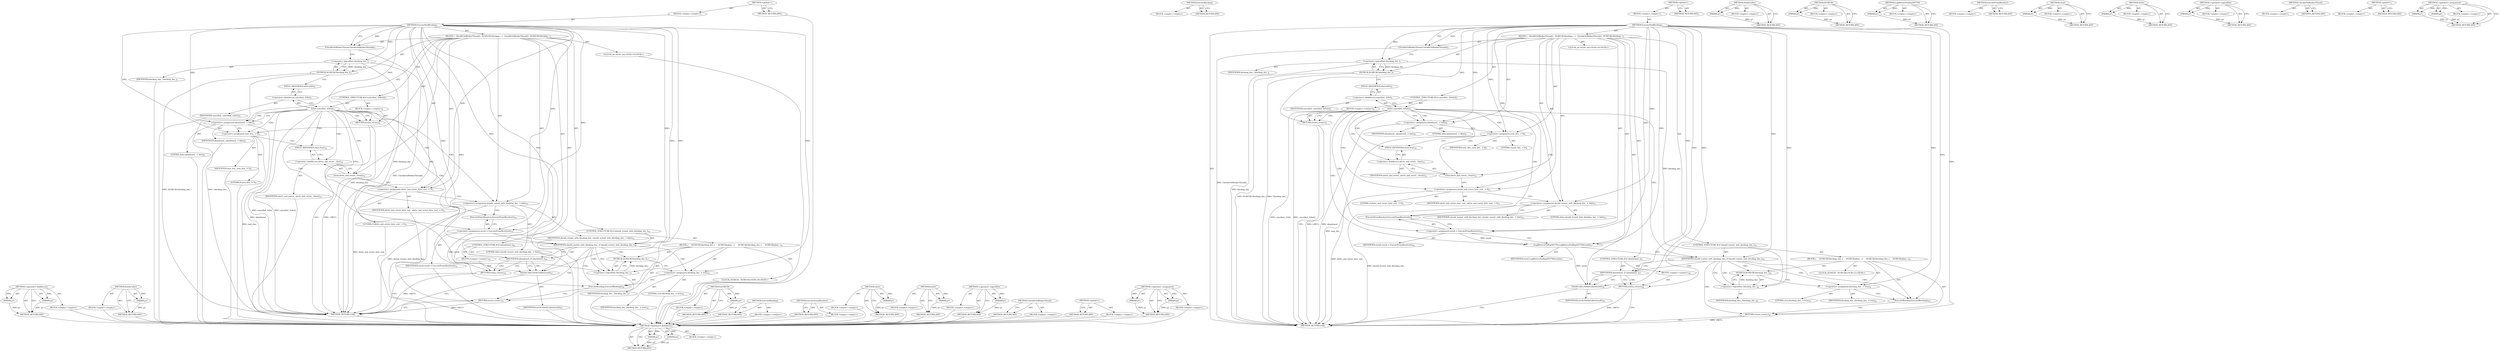 digraph "&lt;operator&gt;.assignment" {
vulnerable_95 [label=<(METHOD,&lt;operator&gt;.fieldAccess)>];
vulnerable_96 [label=<(PARAM,p1)>];
vulnerable_97 [label=<(PARAM,p2)>];
vulnerable_98 [label=<(BLOCK,&lt;empty&gt;,&lt;empty&gt;)>];
vulnerable_99 [label=<(METHOD_RETURN,ANY)>];
vulnerable_115 [label=<(METHOD,NotifyCaller)>];
vulnerable_116 [label=<(PARAM,p1)>];
vulnerable_117 [label=<(BLOCK,&lt;empty&gt;,&lt;empty&gt;)>];
vulnerable_118 [label=<(METHOD_RETURN,ANY)>];
vulnerable_6 [label=<(METHOD,&lt;global&gt;)<SUB>1</SUB>>];
vulnerable_7 [label=<(BLOCK,&lt;empty&gt;,&lt;empty&gt;)<SUB>1</SUB>>];
vulnerable_8 [label=<(METHOD,ExecuteNonBlocking)<SUB>1</SUB>>];
vulnerable_9 [label=<(BLOCK,{
  CheckIsOnWorkerThread();
  DCHECK(!blocking...,{
  CheckIsOnWorkerThread();
  DCHECK(!blocking...)<SUB>1</SUB>>];
vulnerable_10 [label=<(CheckIsOnWorkerThread,CheckIsOnWorkerThread())<SUB>2</SUB>>];
vulnerable_11 [label=<(DCHECK,DCHECK(!blocking_dns_))<SUB>3</SUB>>];
vulnerable_12 [label=<(&lt;operator&gt;.logicalNot,!blocking_dns_)<SUB>3</SUB>>];
vulnerable_13 [label=<(IDENTIFIER,blocking_dns_,!blocking_dns_)<SUB>3</SUB>>];
vulnerable_14 [label=<(CONTROL_STRUCTURE,IF,if (cancelled_.IsSet()))<SUB>5</SUB>>];
vulnerable_15 [label=<(IsSet,cancelled_.IsSet())<SUB>5</SUB>>];
vulnerable_16 [label=<(&lt;operator&gt;.fieldAccess,cancelled_.IsSet)<SUB>5</SUB>>];
vulnerable_17 [label=<(IDENTIFIER,cancelled_,cancelled_.IsSet())<SUB>5</SUB>>];
vulnerable_18 [label=<(FIELD_IDENTIFIER,IsSet,IsSet)<SUB>5</SUB>>];
vulnerable_19 [label=<(BLOCK,&lt;empty&gt;,&lt;empty&gt;)<SUB>6</SUB>>];
vulnerable_20 [label=<(RETURN,return;,return;)<SUB>6</SUB>>];
vulnerable_21 [label=<(&lt;operator&gt;.assignment,abandoned_ = false)<SUB>8</SUB>>];
vulnerable_22 [label=<(IDENTIFIER,abandoned_,abandoned_ = false)<SUB>8</SUB>>];
vulnerable_23 [label=<(LITERAL,false,abandoned_ = false)<SUB>8</SUB>>];
vulnerable_24 [label=<(&lt;operator&gt;.assignment,num_dns_ = 0)<SUB>9</SUB>>];
vulnerable_25 [label=<(IDENTIFIER,num_dns_,num_dns_ = 0)<SUB>9</SUB>>];
vulnerable_26 [label=<(LITERAL,0,num_dns_ = 0)<SUB>9</SUB>>];
vulnerable_27 [label=<(clear,alerts_and_errors_.clear())<SUB>10</SUB>>];
vulnerable_28 [label=<(&lt;operator&gt;.fieldAccess,alerts_and_errors_.clear)<SUB>10</SUB>>];
vulnerable_29 [label=<(IDENTIFIER,alerts_and_errors_,alerts_and_errors_.clear())<SUB>10</SUB>>];
vulnerable_30 [label=<(FIELD_IDENTIFIER,clear,clear)<SUB>10</SUB>>];
vulnerable_31 [label=<(&lt;operator&gt;.assignment,alerts_and_errors_byte_cost_ = 0)<SUB>11</SUB>>];
vulnerable_32 [label=<(IDENTIFIER,alerts_and_errors_byte_cost_,alerts_and_errors_byte_cost_ = 0)<SUB>11</SUB>>];
vulnerable_33 [label=<(LITERAL,0,alerts_and_errors_byte_cost_ = 0)<SUB>11</SUB>>];
vulnerable_34 [label=<(&lt;operator&gt;.assignment,should_restart_with_blocking_dns_ = false)<SUB>12</SUB>>];
vulnerable_35 [label=<(IDENTIFIER,should_restart_with_blocking_dns_,should_restart_with_blocking_dns_ = false)<SUB>12</SUB>>];
vulnerable_36 [label=<(LITERAL,false,should_restart_with_blocking_dns_ = false)<SUB>12</SUB>>];
vulnerable_37 [label="<(LOCAL,int result: int)<SUB>14</SUB>>"];
vulnerable_38 [label=<(&lt;operator&gt;.assignment,result = ExecuteProxyResolver())<SUB>14</SUB>>];
vulnerable_39 [label=<(IDENTIFIER,result,result = ExecuteProxyResolver())<SUB>14</SUB>>];
vulnerable_40 [label=<(ExecuteProxyResolver,ExecuteProxyResolver())<SUB>14</SUB>>];
vulnerable_41 [label=<(CONTROL_STRUCTURE,IF,if (should_restart_with_blocking_dns_))<SUB>16</SUB>>];
vulnerable_42 [label=<(IDENTIFIER,should_restart_with_blocking_dns_,if (should_restart_with_blocking_dns_))<SUB>16</SUB>>];
vulnerable_43 [label=<(BLOCK,{
     DCHECK(!blocking_dns_);
     DCHECK(aban...,{
     DCHECK(!blocking_dns_);
     DCHECK(aban...)<SUB>16</SUB>>];
vulnerable_44 [label=<(DCHECK,DCHECK(!blocking_dns_))<SUB>17</SUB>>];
vulnerable_45 [label=<(&lt;operator&gt;.logicalNot,!blocking_dns_)<SUB>17</SUB>>];
vulnerable_46 [label=<(IDENTIFIER,blocking_dns_,!blocking_dns_)<SUB>17</SUB>>];
vulnerable_47 [label="<(LOCAL,DCHECK : DCHECK)<SUB>18</SUB>>"];
vulnerable_48 [label=<(&lt;operator&gt;.assignment,blocking_dns_ = true)<SUB>19</SUB>>];
vulnerable_49 [label=<(IDENTIFIER,blocking_dns_,blocking_dns_ = true)<SUB>19</SUB>>];
vulnerable_50 [label=<(LITERAL,true,blocking_dns_ = true)<SUB>19</SUB>>];
vulnerable_51 [label=<(ExecuteBlocking,ExecuteBlocking())<SUB>20</SUB>>];
vulnerable_52 [label=<(RETURN,return;,return;)<SUB>21</SUB>>];
vulnerable_53 [label=<(CONTROL_STRUCTURE,IF,if (abandoned_))<SUB>24</SUB>>];
vulnerable_54 [label=<(IDENTIFIER,abandoned_,if (abandoned_))<SUB>24</SUB>>];
vulnerable_55 [label=<(BLOCK,&lt;empty&gt;,&lt;empty&gt;)<SUB>25</SUB>>];
vulnerable_56 [label=<(RETURN,return;,return;)<SUB>25</SUB>>];
vulnerable_57 [label=<(NotifyCaller,NotifyCaller(result))<SUB>27</SUB>>];
vulnerable_58 [label=<(IDENTIFIER,result,NotifyCaller(result))<SUB>27</SUB>>];
vulnerable_59 [label=<(METHOD_RETURN,void)<SUB>1</SUB>>];
vulnerable_61 [label=<(METHOD_RETURN,ANY)<SUB>1</SUB>>];
vulnerable_83 [label=<(METHOD,DCHECK)>];
vulnerable_84 [label=<(PARAM,p1)>];
vulnerable_85 [label=<(BLOCK,&lt;empty&gt;,&lt;empty&gt;)>];
vulnerable_86 [label=<(METHOD_RETURN,ANY)>];
vulnerable_112 [label=<(METHOD,ExecuteBlocking)>];
vulnerable_113 [label=<(BLOCK,&lt;empty&gt;,&lt;empty&gt;)>];
vulnerable_114 [label=<(METHOD_RETURN,ANY)>];
vulnerable_109 [label=<(METHOD,ExecuteProxyResolver)>];
vulnerable_110 [label=<(BLOCK,&lt;empty&gt;,&lt;empty&gt;)>];
vulnerable_111 [label=<(METHOD_RETURN,ANY)>];
vulnerable_105 [label=<(METHOD,clear)>];
vulnerable_106 [label=<(PARAM,p1)>];
vulnerable_107 [label=<(BLOCK,&lt;empty&gt;,&lt;empty&gt;)>];
vulnerable_108 [label=<(METHOD_RETURN,ANY)>];
vulnerable_91 [label=<(METHOD,IsSet)>];
vulnerable_92 [label=<(PARAM,p1)>];
vulnerable_93 [label=<(BLOCK,&lt;empty&gt;,&lt;empty&gt;)>];
vulnerable_94 [label=<(METHOD_RETURN,ANY)>];
vulnerable_87 [label=<(METHOD,&lt;operator&gt;.logicalNot)>];
vulnerable_88 [label=<(PARAM,p1)>];
vulnerable_89 [label=<(BLOCK,&lt;empty&gt;,&lt;empty&gt;)>];
vulnerable_90 [label=<(METHOD_RETURN,ANY)>];
vulnerable_80 [label=<(METHOD,CheckIsOnWorkerThread)>];
vulnerable_81 [label=<(BLOCK,&lt;empty&gt;,&lt;empty&gt;)>];
vulnerable_82 [label=<(METHOD_RETURN,ANY)>];
vulnerable_74 [label=<(METHOD,&lt;global&gt;)<SUB>1</SUB>>];
vulnerable_75 [label=<(BLOCK,&lt;empty&gt;,&lt;empty&gt;)>];
vulnerable_76 [label=<(METHOD_RETURN,ANY)>];
vulnerable_100 [label=<(METHOD,&lt;operator&gt;.assignment)>];
vulnerable_101 [label=<(PARAM,p1)>];
vulnerable_102 [label=<(PARAM,p2)>];
vulnerable_103 [label=<(BLOCK,&lt;empty&gt;,&lt;empty&gt;)>];
vulnerable_104 [label=<(METHOD_RETURN,ANY)>];
fixed_97 [label=<(METHOD,&lt;operator&gt;.fieldAccess)>];
fixed_98 [label=<(PARAM,p1)>];
fixed_99 [label=<(PARAM,p2)>];
fixed_100 [label=<(BLOCK,&lt;empty&gt;,&lt;empty&gt;)>];
fixed_101 [label=<(METHOD_RETURN,ANY)>];
fixed_118 [label=<(METHOD,ExecuteBlocking)>];
fixed_119 [label=<(BLOCK,&lt;empty&gt;,&lt;empty&gt;)>];
fixed_120 [label=<(METHOD_RETURN,ANY)>];
fixed_6 [label=<(METHOD,&lt;global&gt;)<SUB>1</SUB>>];
fixed_7 [label=<(BLOCK,&lt;empty&gt;,&lt;empty&gt;)<SUB>1</SUB>>];
fixed_8 [label=<(METHOD,ExecuteNonBlocking)<SUB>1</SUB>>];
fixed_9 [label=<(BLOCK,{
  CheckIsOnWorkerThread();
  DCHECK(!blocking...,{
  CheckIsOnWorkerThread();
  DCHECK(!blocking...)<SUB>1</SUB>>];
fixed_10 [label=<(CheckIsOnWorkerThread,CheckIsOnWorkerThread())<SUB>2</SUB>>];
fixed_11 [label=<(DCHECK,DCHECK(!blocking_dns_))<SUB>3</SUB>>];
fixed_12 [label=<(&lt;operator&gt;.logicalNot,!blocking_dns_)<SUB>3</SUB>>];
fixed_13 [label=<(IDENTIFIER,blocking_dns_,!blocking_dns_)<SUB>3</SUB>>];
fixed_14 [label=<(CONTROL_STRUCTURE,IF,if (cancelled_.IsSet()))<SUB>5</SUB>>];
fixed_15 [label=<(IsSet,cancelled_.IsSet())<SUB>5</SUB>>];
fixed_16 [label=<(&lt;operator&gt;.fieldAccess,cancelled_.IsSet)<SUB>5</SUB>>];
fixed_17 [label=<(IDENTIFIER,cancelled_,cancelled_.IsSet())<SUB>5</SUB>>];
fixed_18 [label=<(FIELD_IDENTIFIER,IsSet,IsSet)<SUB>5</SUB>>];
fixed_19 [label=<(BLOCK,&lt;empty&gt;,&lt;empty&gt;)<SUB>6</SUB>>];
fixed_20 [label=<(RETURN,return;,return;)<SUB>6</SUB>>];
fixed_21 [label=<(&lt;operator&gt;.assignment,abandoned_ = false)<SUB>8</SUB>>];
fixed_22 [label=<(IDENTIFIER,abandoned_,abandoned_ = false)<SUB>8</SUB>>];
fixed_23 [label=<(LITERAL,false,abandoned_ = false)<SUB>8</SUB>>];
fixed_24 [label=<(&lt;operator&gt;.assignment,num_dns_ = 0)<SUB>9</SUB>>];
fixed_25 [label=<(IDENTIFIER,num_dns_,num_dns_ = 0)<SUB>9</SUB>>];
fixed_26 [label=<(LITERAL,0,num_dns_ = 0)<SUB>9</SUB>>];
fixed_27 [label=<(clear,alerts_and_errors_.clear())<SUB>10</SUB>>];
fixed_28 [label=<(&lt;operator&gt;.fieldAccess,alerts_and_errors_.clear)<SUB>10</SUB>>];
fixed_29 [label=<(IDENTIFIER,alerts_and_errors_,alerts_and_errors_.clear())<SUB>10</SUB>>];
fixed_30 [label=<(FIELD_IDENTIFIER,clear,clear)<SUB>10</SUB>>];
fixed_31 [label=<(&lt;operator&gt;.assignment,alerts_and_errors_byte_cost_ = 0)<SUB>11</SUB>>];
fixed_32 [label=<(IDENTIFIER,alerts_and_errors_byte_cost_,alerts_and_errors_byte_cost_ = 0)<SUB>11</SUB>>];
fixed_33 [label=<(LITERAL,0,alerts_and_errors_byte_cost_ = 0)<SUB>11</SUB>>];
fixed_34 [label=<(&lt;operator&gt;.assignment,should_restart_with_blocking_dns_ = false)<SUB>12</SUB>>];
fixed_35 [label=<(IDENTIFIER,should_restart_with_blocking_dns_,should_restart_with_blocking_dns_ = false)<SUB>12</SUB>>];
fixed_36 [label=<(LITERAL,false,should_restart_with_blocking_dns_ = false)<SUB>12</SUB>>];
fixed_37 [label="<(LOCAL,int result: int)<SUB>14</SUB>>"];
fixed_38 [label=<(&lt;operator&gt;.assignment,result = ExecuteProxyResolver())<SUB>14</SUB>>];
fixed_39 [label=<(IDENTIFIER,result,result = ExecuteProxyResolver())<SUB>14</SUB>>];
fixed_40 [label=<(ExecuteProxyResolver,ExecuteProxyResolver())<SUB>14</SUB>>];
fixed_41 [label=<(LogMetricsForBug593759,LogMetricsForBug593759(result))<SUB>17</SUB>>];
fixed_42 [label=<(IDENTIFIER,result,LogMetricsForBug593759(result))<SUB>17</SUB>>];
fixed_43 [label=<(CONTROL_STRUCTURE,IF,if (should_restart_with_blocking_dns_))<SUB>19</SUB>>];
fixed_44 [label=<(IDENTIFIER,should_restart_with_blocking_dns_,if (should_restart_with_blocking_dns_))<SUB>19</SUB>>];
fixed_45 [label=<(BLOCK,{
     DCHECK(!blocking_dns_);
     DCHECK(aban...,{
     DCHECK(!blocking_dns_);
     DCHECK(aban...)<SUB>19</SUB>>];
fixed_46 [label=<(DCHECK,DCHECK(!blocking_dns_))<SUB>20</SUB>>];
fixed_47 [label=<(&lt;operator&gt;.logicalNot,!blocking_dns_)<SUB>20</SUB>>];
fixed_48 [label=<(IDENTIFIER,blocking_dns_,!blocking_dns_)<SUB>20</SUB>>];
fixed_49 [label="<(LOCAL,DCHECK : DCHECK)<SUB>21</SUB>>"];
fixed_50 [label=<(&lt;operator&gt;.assignment,blocking_dns_ = true)<SUB>22</SUB>>];
fixed_51 [label=<(IDENTIFIER,blocking_dns_,blocking_dns_ = true)<SUB>22</SUB>>];
fixed_52 [label=<(LITERAL,true,blocking_dns_ = true)<SUB>22</SUB>>];
fixed_53 [label=<(ExecuteBlocking,ExecuteBlocking())<SUB>23</SUB>>];
fixed_54 [label=<(RETURN,return;,return;)<SUB>24</SUB>>];
fixed_55 [label=<(CONTROL_STRUCTURE,IF,if (abandoned_))<SUB>27</SUB>>];
fixed_56 [label=<(IDENTIFIER,abandoned_,if (abandoned_))<SUB>27</SUB>>];
fixed_57 [label=<(BLOCK,&lt;empty&gt;,&lt;empty&gt;)<SUB>28</SUB>>];
fixed_58 [label=<(RETURN,return;,return;)<SUB>28</SUB>>];
fixed_59 [label=<(NotifyCaller,NotifyCaller(result))<SUB>30</SUB>>];
fixed_60 [label=<(IDENTIFIER,result,NotifyCaller(result))<SUB>30</SUB>>];
fixed_61 [label=<(METHOD_RETURN,void)<SUB>1</SUB>>];
fixed_63 [label=<(METHOD_RETURN,ANY)<SUB>1</SUB>>];
fixed_121 [label=<(METHOD,NotifyCaller)>];
fixed_122 [label=<(PARAM,p1)>];
fixed_123 [label=<(BLOCK,&lt;empty&gt;,&lt;empty&gt;)>];
fixed_124 [label=<(METHOD_RETURN,ANY)>];
fixed_85 [label=<(METHOD,DCHECK)>];
fixed_86 [label=<(PARAM,p1)>];
fixed_87 [label=<(BLOCK,&lt;empty&gt;,&lt;empty&gt;)>];
fixed_88 [label=<(METHOD_RETURN,ANY)>];
fixed_114 [label=<(METHOD,LogMetricsForBug593759)>];
fixed_115 [label=<(PARAM,p1)>];
fixed_116 [label=<(BLOCK,&lt;empty&gt;,&lt;empty&gt;)>];
fixed_117 [label=<(METHOD_RETURN,ANY)>];
fixed_111 [label=<(METHOD,ExecuteProxyResolver)>];
fixed_112 [label=<(BLOCK,&lt;empty&gt;,&lt;empty&gt;)>];
fixed_113 [label=<(METHOD_RETURN,ANY)>];
fixed_107 [label=<(METHOD,clear)>];
fixed_108 [label=<(PARAM,p1)>];
fixed_109 [label=<(BLOCK,&lt;empty&gt;,&lt;empty&gt;)>];
fixed_110 [label=<(METHOD_RETURN,ANY)>];
fixed_93 [label=<(METHOD,IsSet)>];
fixed_94 [label=<(PARAM,p1)>];
fixed_95 [label=<(BLOCK,&lt;empty&gt;,&lt;empty&gt;)>];
fixed_96 [label=<(METHOD_RETURN,ANY)>];
fixed_89 [label=<(METHOD,&lt;operator&gt;.logicalNot)>];
fixed_90 [label=<(PARAM,p1)>];
fixed_91 [label=<(BLOCK,&lt;empty&gt;,&lt;empty&gt;)>];
fixed_92 [label=<(METHOD_RETURN,ANY)>];
fixed_82 [label=<(METHOD,CheckIsOnWorkerThread)>];
fixed_83 [label=<(BLOCK,&lt;empty&gt;,&lt;empty&gt;)>];
fixed_84 [label=<(METHOD_RETURN,ANY)>];
fixed_76 [label=<(METHOD,&lt;global&gt;)<SUB>1</SUB>>];
fixed_77 [label=<(BLOCK,&lt;empty&gt;,&lt;empty&gt;)>];
fixed_78 [label=<(METHOD_RETURN,ANY)>];
fixed_102 [label=<(METHOD,&lt;operator&gt;.assignment)>];
fixed_103 [label=<(PARAM,p1)>];
fixed_104 [label=<(PARAM,p2)>];
fixed_105 [label=<(BLOCK,&lt;empty&gt;,&lt;empty&gt;)>];
fixed_106 [label=<(METHOD_RETURN,ANY)>];
vulnerable_95 -> vulnerable_96  [key=0, label="AST: "];
vulnerable_95 -> vulnerable_96  [key=1, label="DDG: "];
vulnerable_95 -> vulnerable_98  [key=0, label="AST: "];
vulnerable_95 -> vulnerable_97  [key=0, label="AST: "];
vulnerable_95 -> vulnerable_97  [key=1, label="DDG: "];
vulnerable_95 -> vulnerable_99  [key=0, label="AST: "];
vulnerable_95 -> vulnerable_99  [key=1, label="CFG: "];
vulnerable_96 -> vulnerable_99  [key=0, label="DDG: p1"];
vulnerable_97 -> vulnerable_99  [key=0, label="DDG: p2"];
vulnerable_98 -> fixed_97  [key=0];
vulnerable_99 -> fixed_97  [key=0];
vulnerable_115 -> vulnerable_116  [key=0, label="AST: "];
vulnerable_115 -> vulnerable_116  [key=1, label="DDG: "];
vulnerable_115 -> vulnerable_117  [key=0, label="AST: "];
vulnerable_115 -> vulnerable_118  [key=0, label="AST: "];
vulnerable_115 -> vulnerable_118  [key=1, label="CFG: "];
vulnerable_116 -> vulnerable_118  [key=0, label="DDG: p1"];
vulnerable_117 -> fixed_97  [key=0];
vulnerable_118 -> fixed_97  [key=0];
vulnerable_6 -> vulnerable_7  [key=0, label="AST: "];
vulnerable_6 -> vulnerable_61  [key=0, label="AST: "];
vulnerable_6 -> vulnerable_61  [key=1, label="CFG: "];
vulnerable_7 -> vulnerable_8  [key=0, label="AST: "];
vulnerable_8 -> vulnerable_9  [key=0, label="AST: "];
vulnerable_8 -> vulnerable_59  [key=0, label="AST: "];
vulnerable_8 -> vulnerable_10  [key=0, label="CFG: "];
vulnerable_8 -> vulnerable_10  [key=1, label="DDG: "];
vulnerable_8 -> vulnerable_21  [key=0, label="DDG: "];
vulnerable_8 -> vulnerable_24  [key=0, label="DDG: "];
vulnerable_8 -> vulnerable_31  [key=0, label="DDG: "];
vulnerable_8 -> vulnerable_34  [key=0, label="DDG: "];
vulnerable_8 -> vulnerable_38  [key=0, label="DDG: "];
vulnerable_8 -> vulnerable_42  [key=0, label="DDG: "];
vulnerable_8 -> vulnerable_54  [key=0, label="DDG: "];
vulnerable_8 -> vulnerable_57  [key=0, label="DDG: "];
vulnerable_8 -> vulnerable_12  [key=0, label="DDG: "];
vulnerable_8 -> vulnerable_20  [key=0, label="DDG: "];
vulnerable_8 -> vulnerable_48  [key=0, label="DDG: "];
vulnerable_8 -> vulnerable_51  [key=0, label="DDG: "];
vulnerable_8 -> vulnerable_52  [key=0, label="DDG: "];
vulnerable_8 -> vulnerable_56  [key=0, label="DDG: "];
vulnerable_8 -> vulnerable_45  [key=0, label="DDG: "];
vulnerable_9 -> vulnerable_10  [key=0, label="AST: "];
vulnerable_9 -> vulnerable_11  [key=0, label="AST: "];
vulnerable_9 -> vulnerable_14  [key=0, label="AST: "];
vulnerable_9 -> vulnerable_21  [key=0, label="AST: "];
vulnerable_9 -> vulnerable_24  [key=0, label="AST: "];
vulnerable_9 -> vulnerable_27  [key=0, label="AST: "];
vulnerable_9 -> vulnerable_31  [key=0, label="AST: "];
vulnerable_9 -> vulnerable_34  [key=0, label="AST: "];
vulnerable_9 -> vulnerable_37  [key=0, label="AST: "];
vulnerable_9 -> vulnerable_38  [key=0, label="AST: "];
vulnerable_9 -> vulnerable_41  [key=0, label="AST: "];
vulnerable_9 -> vulnerable_53  [key=0, label="AST: "];
vulnerable_9 -> vulnerable_57  [key=0, label="AST: "];
vulnerable_10 -> vulnerable_12  [key=0, label="CFG: "];
vulnerable_10 -> vulnerable_59  [key=0, label="DDG: CheckIsOnWorkerThread()"];
vulnerable_11 -> vulnerable_12  [key=0, label="AST: "];
vulnerable_11 -> vulnerable_18  [key=0, label="CFG: "];
vulnerable_11 -> vulnerable_59  [key=0, label="DDG: !blocking_dns_"];
vulnerable_11 -> vulnerable_59  [key=1, label="DDG: DCHECK(!blocking_dns_)"];
vulnerable_12 -> vulnerable_13  [key=0, label="AST: "];
vulnerable_12 -> vulnerable_11  [key=0, label="CFG: "];
vulnerable_12 -> vulnerable_11  [key=1, label="DDG: blocking_dns_"];
vulnerable_12 -> vulnerable_59  [key=0, label="DDG: blocking_dns_"];
vulnerable_12 -> vulnerable_45  [key=0, label="DDG: blocking_dns_"];
vulnerable_13 -> fixed_97  [key=0];
vulnerable_14 -> vulnerable_15  [key=0, label="AST: "];
vulnerable_14 -> vulnerable_19  [key=0, label="AST: "];
vulnerable_15 -> vulnerable_16  [key=0, label="AST: "];
vulnerable_15 -> vulnerable_20  [key=0, label="CFG: "];
vulnerable_15 -> vulnerable_20  [key=1, label="CDG: "];
vulnerable_15 -> vulnerable_21  [key=0, label="CFG: "];
vulnerable_15 -> vulnerable_21  [key=1, label="CDG: "];
vulnerable_15 -> vulnerable_59  [key=0, label="DDG: cancelled_.IsSet"];
vulnerable_15 -> vulnerable_59  [key=1, label="DDG: cancelled_.IsSet()"];
vulnerable_15 -> vulnerable_24  [key=0, label="CDG: "];
vulnerable_15 -> vulnerable_30  [key=0, label="CDG: "];
vulnerable_15 -> vulnerable_34  [key=0, label="CDG: "];
vulnerable_15 -> vulnerable_42  [key=0, label="CDG: "];
vulnerable_15 -> vulnerable_28  [key=0, label="CDG: "];
vulnerable_15 -> vulnerable_38  [key=0, label="CDG: "];
vulnerable_15 -> vulnerable_27  [key=0, label="CDG: "];
vulnerable_15 -> vulnerable_40  [key=0, label="CDG: "];
vulnerable_15 -> vulnerable_31  [key=0, label="CDG: "];
vulnerable_16 -> vulnerable_17  [key=0, label="AST: "];
vulnerable_16 -> vulnerable_18  [key=0, label="AST: "];
vulnerable_16 -> vulnerable_15  [key=0, label="CFG: "];
vulnerable_17 -> fixed_97  [key=0];
vulnerable_18 -> vulnerable_16  [key=0, label="CFG: "];
vulnerable_19 -> vulnerable_20  [key=0, label="AST: "];
vulnerable_20 -> vulnerable_59  [key=0, label="CFG: "];
vulnerable_20 -> vulnerable_59  [key=1, label="DDG: &lt;RET&gt;"];
vulnerable_21 -> vulnerable_22  [key=0, label="AST: "];
vulnerable_21 -> vulnerable_23  [key=0, label="AST: "];
vulnerable_21 -> vulnerable_24  [key=0, label="CFG: "];
vulnerable_21 -> vulnerable_59  [key=0, label="DDG: abandoned_"];
vulnerable_22 -> fixed_97  [key=0];
vulnerable_23 -> fixed_97  [key=0];
vulnerable_24 -> vulnerable_25  [key=0, label="AST: "];
vulnerable_24 -> vulnerable_26  [key=0, label="AST: "];
vulnerable_24 -> vulnerable_30  [key=0, label="CFG: "];
vulnerable_24 -> vulnerable_59  [key=0, label="DDG: num_dns_"];
vulnerable_25 -> fixed_97  [key=0];
vulnerable_26 -> fixed_97  [key=0];
vulnerable_27 -> vulnerable_28  [key=0, label="AST: "];
vulnerable_27 -> vulnerable_31  [key=0, label="CFG: "];
vulnerable_28 -> vulnerable_29  [key=0, label="AST: "];
vulnerable_28 -> vulnerable_30  [key=0, label="AST: "];
vulnerable_28 -> vulnerable_27  [key=0, label="CFG: "];
vulnerable_29 -> fixed_97  [key=0];
vulnerable_30 -> vulnerable_28  [key=0, label="CFG: "];
vulnerable_31 -> vulnerable_32  [key=0, label="AST: "];
vulnerable_31 -> vulnerable_33  [key=0, label="AST: "];
vulnerable_31 -> vulnerable_34  [key=0, label="CFG: "];
vulnerable_31 -> vulnerable_59  [key=0, label="DDG: alerts_and_errors_byte_cost_"];
vulnerable_32 -> fixed_97  [key=0];
vulnerable_33 -> fixed_97  [key=0];
vulnerable_34 -> vulnerable_35  [key=0, label="AST: "];
vulnerable_34 -> vulnerable_36  [key=0, label="AST: "];
vulnerable_34 -> vulnerable_40  [key=0, label="CFG: "];
vulnerable_34 -> vulnerable_59  [key=0, label="DDG: should_restart_with_blocking_dns_"];
vulnerable_35 -> fixed_97  [key=0];
vulnerable_36 -> fixed_97  [key=0];
vulnerable_37 -> fixed_97  [key=0];
vulnerable_38 -> vulnerable_39  [key=0, label="AST: "];
vulnerable_38 -> vulnerable_40  [key=0, label="AST: "];
vulnerable_38 -> vulnerable_42  [key=0, label="CFG: "];
vulnerable_38 -> vulnerable_57  [key=0, label="DDG: result"];
vulnerable_39 -> fixed_97  [key=0];
vulnerable_40 -> vulnerable_38  [key=0, label="CFG: "];
vulnerable_41 -> vulnerable_42  [key=0, label="AST: "];
vulnerable_41 -> vulnerable_43  [key=0, label="AST: "];
vulnerable_42 -> vulnerable_54  [key=0, label="CFG: "];
vulnerable_42 -> vulnerable_54  [key=1, label="CDG: "];
vulnerable_42 -> vulnerable_45  [key=0, label="CFG: "];
vulnerable_42 -> vulnerable_45  [key=1, label="CDG: "];
vulnerable_42 -> vulnerable_48  [key=0, label="CDG: "];
vulnerable_42 -> vulnerable_51  [key=0, label="CDG: "];
vulnerable_42 -> vulnerable_52  [key=0, label="CDG: "];
vulnerable_42 -> vulnerable_44  [key=0, label="CDG: "];
vulnerable_43 -> vulnerable_44  [key=0, label="AST: "];
vulnerable_43 -> vulnerable_47  [key=0, label="AST: "];
vulnerable_43 -> vulnerable_48  [key=0, label="AST: "];
vulnerable_43 -> vulnerable_51  [key=0, label="AST: "];
vulnerable_43 -> vulnerable_52  [key=0, label="AST: "];
vulnerable_44 -> vulnerable_45  [key=0, label="AST: "];
vulnerable_44 -> vulnerable_48  [key=0, label="CFG: "];
vulnerable_45 -> vulnerable_46  [key=0, label="AST: "];
vulnerable_45 -> vulnerable_44  [key=0, label="CFG: "];
vulnerable_45 -> vulnerable_44  [key=1, label="DDG: blocking_dns_"];
vulnerable_46 -> fixed_97  [key=0];
vulnerable_47 -> fixed_97  [key=0];
vulnerable_48 -> vulnerable_49  [key=0, label="AST: "];
vulnerable_48 -> vulnerable_50  [key=0, label="AST: "];
vulnerable_48 -> vulnerable_51  [key=0, label="CFG: "];
vulnerable_49 -> fixed_97  [key=0];
vulnerable_50 -> fixed_97  [key=0];
vulnerable_51 -> vulnerable_52  [key=0, label="CFG: "];
vulnerable_52 -> vulnerable_59  [key=0, label="CFG: "];
vulnerable_52 -> vulnerable_59  [key=1, label="DDG: &lt;RET&gt;"];
vulnerable_53 -> vulnerable_54  [key=0, label="AST: "];
vulnerable_53 -> vulnerable_55  [key=0, label="AST: "];
vulnerable_54 -> vulnerable_56  [key=0, label="CFG: "];
vulnerable_54 -> vulnerable_56  [key=1, label="CDG: "];
vulnerable_54 -> vulnerable_57  [key=0, label="CFG: "];
vulnerable_54 -> vulnerable_57  [key=1, label="CDG: "];
vulnerable_55 -> vulnerable_56  [key=0, label="AST: "];
vulnerable_56 -> vulnerable_59  [key=0, label="CFG: "];
vulnerable_56 -> vulnerable_59  [key=1, label="DDG: &lt;RET&gt;"];
vulnerable_57 -> vulnerable_58  [key=0, label="AST: "];
vulnerable_57 -> vulnerable_59  [key=0, label="CFG: "];
vulnerable_58 -> fixed_97  [key=0];
vulnerable_59 -> fixed_97  [key=0];
vulnerable_61 -> fixed_97  [key=0];
vulnerable_83 -> vulnerable_84  [key=0, label="AST: "];
vulnerable_83 -> vulnerable_84  [key=1, label="DDG: "];
vulnerable_83 -> vulnerable_85  [key=0, label="AST: "];
vulnerable_83 -> vulnerable_86  [key=0, label="AST: "];
vulnerable_83 -> vulnerable_86  [key=1, label="CFG: "];
vulnerable_84 -> vulnerable_86  [key=0, label="DDG: p1"];
vulnerable_85 -> fixed_97  [key=0];
vulnerable_86 -> fixed_97  [key=0];
vulnerable_112 -> vulnerable_113  [key=0, label="AST: "];
vulnerable_112 -> vulnerable_114  [key=0, label="AST: "];
vulnerable_112 -> vulnerable_114  [key=1, label="CFG: "];
vulnerable_113 -> fixed_97  [key=0];
vulnerable_114 -> fixed_97  [key=0];
vulnerable_109 -> vulnerable_110  [key=0, label="AST: "];
vulnerable_109 -> vulnerable_111  [key=0, label="AST: "];
vulnerable_109 -> vulnerable_111  [key=1, label="CFG: "];
vulnerable_110 -> fixed_97  [key=0];
vulnerable_111 -> fixed_97  [key=0];
vulnerable_105 -> vulnerable_106  [key=0, label="AST: "];
vulnerable_105 -> vulnerable_106  [key=1, label="DDG: "];
vulnerable_105 -> vulnerable_107  [key=0, label="AST: "];
vulnerable_105 -> vulnerable_108  [key=0, label="AST: "];
vulnerable_105 -> vulnerable_108  [key=1, label="CFG: "];
vulnerable_106 -> vulnerable_108  [key=0, label="DDG: p1"];
vulnerable_107 -> fixed_97  [key=0];
vulnerable_108 -> fixed_97  [key=0];
vulnerable_91 -> vulnerable_92  [key=0, label="AST: "];
vulnerable_91 -> vulnerable_92  [key=1, label="DDG: "];
vulnerable_91 -> vulnerable_93  [key=0, label="AST: "];
vulnerable_91 -> vulnerable_94  [key=0, label="AST: "];
vulnerable_91 -> vulnerable_94  [key=1, label="CFG: "];
vulnerable_92 -> vulnerable_94  [key=0, label="DDG: p1"];
vulnerable_93 -> fixed_97  [key=0];
vulnerable_94 -> fixed_97  [key=0];
vulnerable_87 -> vulnerable_88  [key=0, label="AST: "];
vulnerable_87 -> vulnerable_88  [key=1, label="DDG: "];
vulnerable_87 -> vulnerable_89  [key=0, label="AST: "];
vulnerable_87 -> vulnerable_90  [key=0, label="AST: "];
vulnerable_87 -> vulnerable_90  [key=1, label="CFG: "];
vulnerable_88 -> vulnerable_90  [key=0, label="DDG: p1"];
vulnerable_89 -> fixed_97  [key=0];
vulnerable_90 -> fixed_97  [key=0];
vulnerable_80 -> vulnerable_81  [key=0, label="AST: "];
vulnerable_80 -> vulnerable_82  [key=0, label="AST: "];
vulnerable_80 -> vulnerable_82  [key=1, label="CFG: "];
vulnerable_81 -> fixed_97  [key=0];
vulnerable_82 -> fixed_97  [key=0];
vulnerable_74 -> vulnerable_75  [key=0, label="AST: "];
vulnerable_74 -> vulnerable_76  [key=0, label="AST: "];
vulnerable_74 -> vulnerable_76  [key=1, label="CFG: "];
vulnerable_75 -> fixed_97  [key=0];
vulnerable_76 -> fixed_97  [key=0];
vulnerable_100 -> vulnerable_101  [key=0, label="AST: "];
vulnerable_100 -> vulnerable_101  [key=1, label="DDG: "];
vulnerable_100 -> vulnerable_103  [key=0, label="AST: "];
vulnerable_100 -> vulnerable_102  [key=0, label="AST: "];
vulnerable_100 -> vulnerable_102  [key=1, label="DDG: "];
vulnerable_100 -> vulnerable_104  [key=0, label="AST: "];
vulnerable_100 -> vulnerable_104  [key=1, label="CFG: "];
vulnerable_101 -> vulnerable_104  [key=0, label="DDG: p1"];
vulnerable_102 -> vulnerable_104  [key=0, label="DDG: p2"];
vulnerable_103 -> fixed_97  [key=0];
vulnerable_104 -> fixed_97  [key=0];
fixed_97 -> fixed_98  [key=0, label="AST: "];
fixed_97 -> fixed_98  [key=1, label="DDG: "];
fixed_97 -> fixed_100  [key=0, label="AST: "];
fixed_97 -> fixed_99  [key=0, label="AST: "];
fixed_97 -> fixed_99  [key=1, label="DDG: "];
fixed_97 -> fixed_101  [key=0, label="AST: "];
fixed_97 -> fixed_101  [key=1, label="CFG: "];
fixed_98 -> fixed_101  [key=0, label="DDG: p1"];
fixed_99 -> fixed_101  [key=0, label="DDG: p2"];
fixed_118 -> fixed_119  [key=0, label="AST: "];
fixed_118 -> fixed_120  [key=0, label="AST: "];
fixed_118 -> fixed_120  [key=1, label="CFG: "];
fixed_6 -> fixed_7  [key=0, label="AST: "];
fixed_6 -> fixed_63  [key=0, label="AST: "];
fixed_6 -> fixed_63  [key=1, label="CFG: "];
fixed_7 -> fixed_8  [key=0, label="AST: "];
fixed_8 -> fixed_9  [key=0, label="AST: "];
fixed_8 -> fixed_61  [key=0, label="AST: "];
fixed_8 -> fixed_10  [key=0, label="CFG: "];
fixed_8 -> fixed_10  [key=1, label="DDG: "];
fixed_8 -> fixed_21  [key=0, label="DDG: "];
fixed_8 -> fixed_24  [key=0, label="DDG: "];
fixed_8 -> fixed_31  [key=0, label="DDG: "];
fixed_8 -> fixed_34  [key=0, label="DDG: "];
fixed_8 -> fixed_38  [key=0, label="DDG: "];
fixed_8 -> fixed_41  [key=0, label="DDG: "];
fixed_8 -> fixed_44  [key=0, label="DDG: "];
fixed_8 -> fixed_56  [key=0, label="DDG: "];
fixed_8 -> fixed_59  [key=0, label="DDG: "];
fixed_8 -> fixed_12  [key=0, label="DDG: "];
fixed_8 -> fixed_20  [key=0, label="DDG: "];
fixed_8 -> fixed_50  [key=0, label="DDG: "];
fixed_8 -> fixed_53  [key=0, label="DDG: "];
fixed_8 -> fixed_54  [key=0, label="DDG: "];
fixed_8 -> fixed_58  [key=0, label="DDG: "];
fixed_8 -> fixed_47  [key=0, label="DDG: "];
fixed_9 -> fixed_10  [key=0, label="AST: "];
fixed_9 -> fixed_11  [key=0, label="AST: "];
fixed_9 -> fixed_14  [key=0, label="AST: "];
fixed_9 -> fixed_21  [key=0, label="AST: "];
fixed_9 -> fixed_24  [key=0, label="AST: "];
fixed_9 -> fixed_27  [key=0, label="AST: "];
fixed_9 -> fixed_31  [key=0, label="AST: "];
fixed_9 -> fixed_34  [key=0, label="AST: "];
fixed_9 -> fixed_37  [key=0, label="AST: "];
fixed_9 -> fixed_38  [key=0, label="AST: "];
fixed_9 -> fixed_41  [key=0, label="AST: "];
fixed_9 -> fixed_43  [key=0, label="AST: "];
fixed_9 -> fixed_55  [key=0, label="AST: "];
fixed_9 -> fixed_59  [key=0, label="AST: "];
fixed_10 -> fixed_12  [key=0, label="CFG: "];
fixed_10 -> fixed_61  [key=0, label="DDG: CheckIsOnWorkerThread()"];
fixed_11 -> fixed_12  [key=0, label="AST: "];
fixed_11 -> fixed_18  [key=0, label="CFG: "];
fixed_11 -> fixed_61  [key=0, label="DDG: !blocking_dns_"];
fixed_11 -> fixed_61  [key=1, label="DDG: DCHECK(!blocking_dns_)"];
fixed_12 -> fixed_13  [key=0, label="AST: "];
fixed_12 -> fixed_11  [key=0, label="CFG: "];
fixed_12 -> fixed_11  [key=1, label="DDG: blocking_dns_"];
fixed_12 -> fixed_61  [key=0, label="DDG: blocking_dns_"];
fixed_12 -> fixed_47  [key=0, label="DDG: blocking_dns_"];
fixed_14 -> fixed_15  [key=0, label="AST: "];
fixed_14 -> fixed_19  [key=0, label="AST: "];
fixed_15 -> fixed_16  [key=0, label="AST: "];
fixed_15 -> fixed_20  [key=0, label="CFG: "];
fixed_15 -> fixed_20  [key=1, label="CDG: "];
fixed_15 -> fixed_21  [key=0, label="CFG: "];
fixed_15 -> fixed_21  [key=1, label="CDG: "];
fixed_15 -> fixed_61  [key=0, label="DDG: cancelled_.IsSet"];
fixed_15 -> fixed_61  [key=1, label="DDG: cancelled_.IsSet()"];
fixed_15 -> fixed_24  [key=0, label="CDG: "];
fixed_15 -> fixed_30  [key=0, label="CDG: "];
fixed_15 -> fixed_34  [key=0, label="CDG: "];
fixed_15 -> fixed_28  [key=0, label="CDG: "];
fixed_15 -> fixed_38  [key=0, label="CDG: "];
fixed_15 -> fixed_41  [key=0, label="CDG: "];
fixed_15 -> fixed_27  [key=0, label="CDG: "];
fixed_15 -> fixed_40  [key=0, label="CDG: "];
fixed_15 -> fixed_44  [key=0, label="CDG: "];
fixed_15 -> fixed_31  [key=0, label="CDG: "];
fixed_16 -> fixed_17  [key=0, label="AST: "];
fixed_16 -> fixed_18  [key=0, label="AST: "];
fixed_16 -> fixed_15  [key=0, label="CFG: "];
fixed_18 -> fixed_16  [key=0, label="CFG: "];
fixed_19 -> fixed_20  [key=0, label="AST: "];
fixed_20 -> fixed_61  [key=0, label="CFG: "];
fixed_20 -> fixed_61  [key=1, label="DDG: &lt;RET&gt;"];
fixed_21 -> fixed_22  [key=0, label="AST: "];
fixed_21 -> fixed_23  [key=0, label="AST: "];
fixed_21 -> fixed_24  [key=0, label="CFG: "];
fixed_21 -> fixed_61  [key=0, label="DDG: abandoned_"];
fixed_24 -> fixed_25  [key=0, label="AST: "];
fixed_24 -> fixed_26  [key=0, label="AST: "];
fixed_24 -> fixed_30  [key=0, label="CFG: "];
fixed_24 -> fixed_61  [key=0, label="DDG: num_dns_"];
fixed_27 -> fixed_28  [key=0, label="AST: "];
fixed_27 -> fixed_31  [key=0, label="CFG: "];
fixed_28 -> fixed_29  [key=0, label="AST: "];
fixed_28 -> fixed_30  [key=0, label="AST: "];
fixed_28 -> fixed_27  [key=0, label="CFG: "];
fixed_30 -> fixed_28  [key=0, label="CFG: "];
fixed_31 -> fixed_32  [key=0, label="AST: "];
fixed_31 -> fixed_33  [key=0, label="AST: "];
fixed_31 -> fixed_34  [key=0, label="CFG: "];
fixed_31 -> fixed_61  [key=0, label="DDG: alerts_and_errors_byte_cost_"];
fixed_34 -> fixed_35  [key=0, label="AST: "];
fixed_34 -> fixed_36  [key=0, label="AST: "];
fixed_34 -> fixed_40  [key=0, label="CFG: "];
fixed_34 -> fixed_61  [key=0, label="DDG: should_restart_with_blocking_dns_"];
fixed_38 -> fixed_39  [key=0, label="AST: "];
fixed_38 -> fixed_40  [key=0, label="AST: "];
fixed_38 -> fixed_41  [key=0, label="CFG: "];
fixed_38 -> fixed_41  [key=1, label="DDG: result"];
fixed_40 -> fixed_38  [key=0, label="CFG: "];
fixed_41 -> fixed_42  [key=0, label="AST: "];
fixed_41 -> fixed_44  [key=0, label="CFG: "];
fixed_41 -> fixed_59  [key=0, label="DDG: result"];
fixed_43 -> fixed_44  [key=0, label="AST: "];
fixed_43 -> fixed_45  [key=0, label="AST: "];
fixed_44 -> fixed_56  [key=0, label="CFG: "];
fixed_44 -> fixed_56  [key=1, label="CDG: "];
fixed_44 -> fixed_47  [key=0, label="CFG: "];
fixed_44 -> fixed_47  [key=1, label="CDG: "];
fixed_44 -> fixed_46  [key=0, label="CDG: "];
fixed_44 -> fixed_53  [key=0, label="CDG: "];
fixed_44 -> fixed_50  [key=0, label="CDG: "];
fixed_44 -> fixed_54  [key=0, label="CDG: "];
fixed_45 -> fixed_46  [key=0, label="AST: "];
fixed_45 -> fixed_49  [key=0, label="AST: "];
fixed_45 -> fixed_50  [key=0, label="AST: "];
fixed_45 -> fixed_53  [key=0, label="AST: "];
fixed_45 -> fixed_54  [key=0, label="AST: "];
fixed_46 -> fixed_47  [key=0, label="AST: "];
fixed_46 -> fixed_50  [key=0, label="CFG: "];
fixed_47 -> fixed_48  [key=0, label="AST: "];
fixed_47 -> fixed_46  [key=0, label="CFG: "];
fixed_47 -> fixed_46  [key=1, label="DDG: blocking_dns_"];
fixed_50 -> fixed_51  [key=0, label="AST: "];
fixed_50 -> fixed_52  [key=0, label="AST: "];
fixed_50 -> fixed_53  [key=0, label="CFG: "];
fixed_53 -> fixed_54  [key=0, label="CFG: "];
fixed_54 -> fixed_61  [key=0, label="CFG: "];
fixed_54 -> fixed_61  [key=1, label="DDG: &lt;RET&gt;"];
fixed_55 -> fixed_56  [key=0, label="AST: "];
fixed_55 -> fixed_57  [key=0, label="AST: "];
fixed_56 -> fixed_58  [key=0, label="CFG: "];
fixed_56 -> fixed_58  [key=1, label="CDG: "];
fixed_56 -> fixed_59  [key=0, label="CFG: "];
fixed_56 -> fixed_59  [key=1, label="CDG: "];
fixed_57 -> fixed_58  [key=0, label="AST: "];
fixed_58 -> fixed_61  [key=0, label="CFG: "];
fixed_58 -> fixed_61  [key=1, label="DDG: &lt;RET&gt;"];
fixed_59 -> fixed_60  [key=0, label="AST: "];
fixed_59 -> fixed_61  [key=0, label="CFG: "];
fixed_121 -> fixed_122  [key=0, label="AST: "];
fixed_121 -> fixed_122  [key=1, label="DDG: "];
fixed_121 -> fixed_123  [key=0, label="AST: "];
fixed_121 -> fixed_124  [key=0, label="AST: "];
fixed_121 -> fixed_124  [key=1, label="CFG: "];
fixed_122 -> fixed_124  [key=0, label="DDG: p1"];
fixed_85 -> fixed_86  [key=0, label="AST: "];
fixed_85 -> fixed_86  [key=1, label="DDG: "];
fixed_85 -> fixed_87  [key=0, label="AST: "];
fixed_85 -> fixed_88  [key=0, label="AST: "];
fixed_85 -> fixed_88  [key=1, label="CFG: "];
fixed_86 -> fixed_88  [key=0, label="DDG: p1"];
fixed_114 -> fixed_115  [key=0, label="AST: "];
fixed_114 -> fixed_115  [key=1, label="DDG: "];
fixed_114 -> fixed_116  [key=0, label="AST: "];
fixed_114 -> fixed_117  [key=0, label="AST: "];
fixed_114 -> fixed_117  [key=1, label="CFG: "];
fixed_115 -> fixed_117  [key=0, label="DDG: p1"];
fixed_111 -> fixed_112  [key=0, label="AST: "];
fixed_111 -> fixed_113  [key=0, label="AST: "];
fixed_111 -> fixed_113  [key=1, label="CFG: "];
fixed_107 -> fixed_108  [key=0, label="AST: "];
fixed_107 -> fixed_108  [key=1, label="DDG: "];
fixed_107 -> fixed_109  [key=0, label="AST: "];
fixed_107 -> fixed_110  [key=0, label="AST: "];
fixed_107 -> fixed_110  [key=1, label="CFG: "];
fixed_108 -> fixed_110  [key=0, label="DDG: p1"];
fixed_93 -> fixed_94  [key=0, label="AST: "];
fixed_93 -> fixed_94  [key=1, label="DDG: "];
fixed_93 -> fixed_95  [key=0, label="AST: "];
fixed_93 -> fixed_96  [key=0, label="AST: "];
fixed_93 -> fixed_96  [key=1, label="CFG: "];
fixed_94 -> fixed_96  [key=0, label="DDG: p1"];
fixed_89 -> fixed_90  [key=0, label="AST: "];
fixed_89 -> fixed_90  [key=1, label="DDG: "];
fixed_89 -> fixed_91  [key=0, label="AST: "];
fixed_89 -> fixed_92  [key=0, label="AST: "];
fixed_89 -> fixed_92  [key=1, label="CFG: "];
fixed_90 -> fixed_92  [key=0, label="DDG: p1"];
fixed_82 -> fixed_83  [key=0, label="AST: "];
fixed_82 -> fixed_84  [key=0, label="AST: "];
fixed_82 -> fixed_84  [key=1, label="CFG: "];
fixed_76 -> fixed_77  [key=0, label="AST: "];
fixed_76 -> fixed_78  [key=0, label="AST: "];
fixed_76 -> fixed_78  [key=1, label="CFG: "];
fixed_102 -> fixed_103  [key=0, label="AST: "];
fixed_102 -> fixed_103  [key=1, label="DDG: "];
fixed_102 -> fixed_105  [key=0, label="AST: "];
fixed_102 -> fixed_104  [key=0, label="AST: "];
fixed_102 -> fixed_104  [key=1, label="DDG: "];
fixed_102 -> fixed_106  [key=0, label="AST: "];
fixed_102 -> fixed_106  [key=1, label="CFG: "];
fixed_103 -> fixed_106  [key=0, label="DDG: p1"];
fixed_104 -> fixed_106  [key=0, label="DDG: p2"];
}
